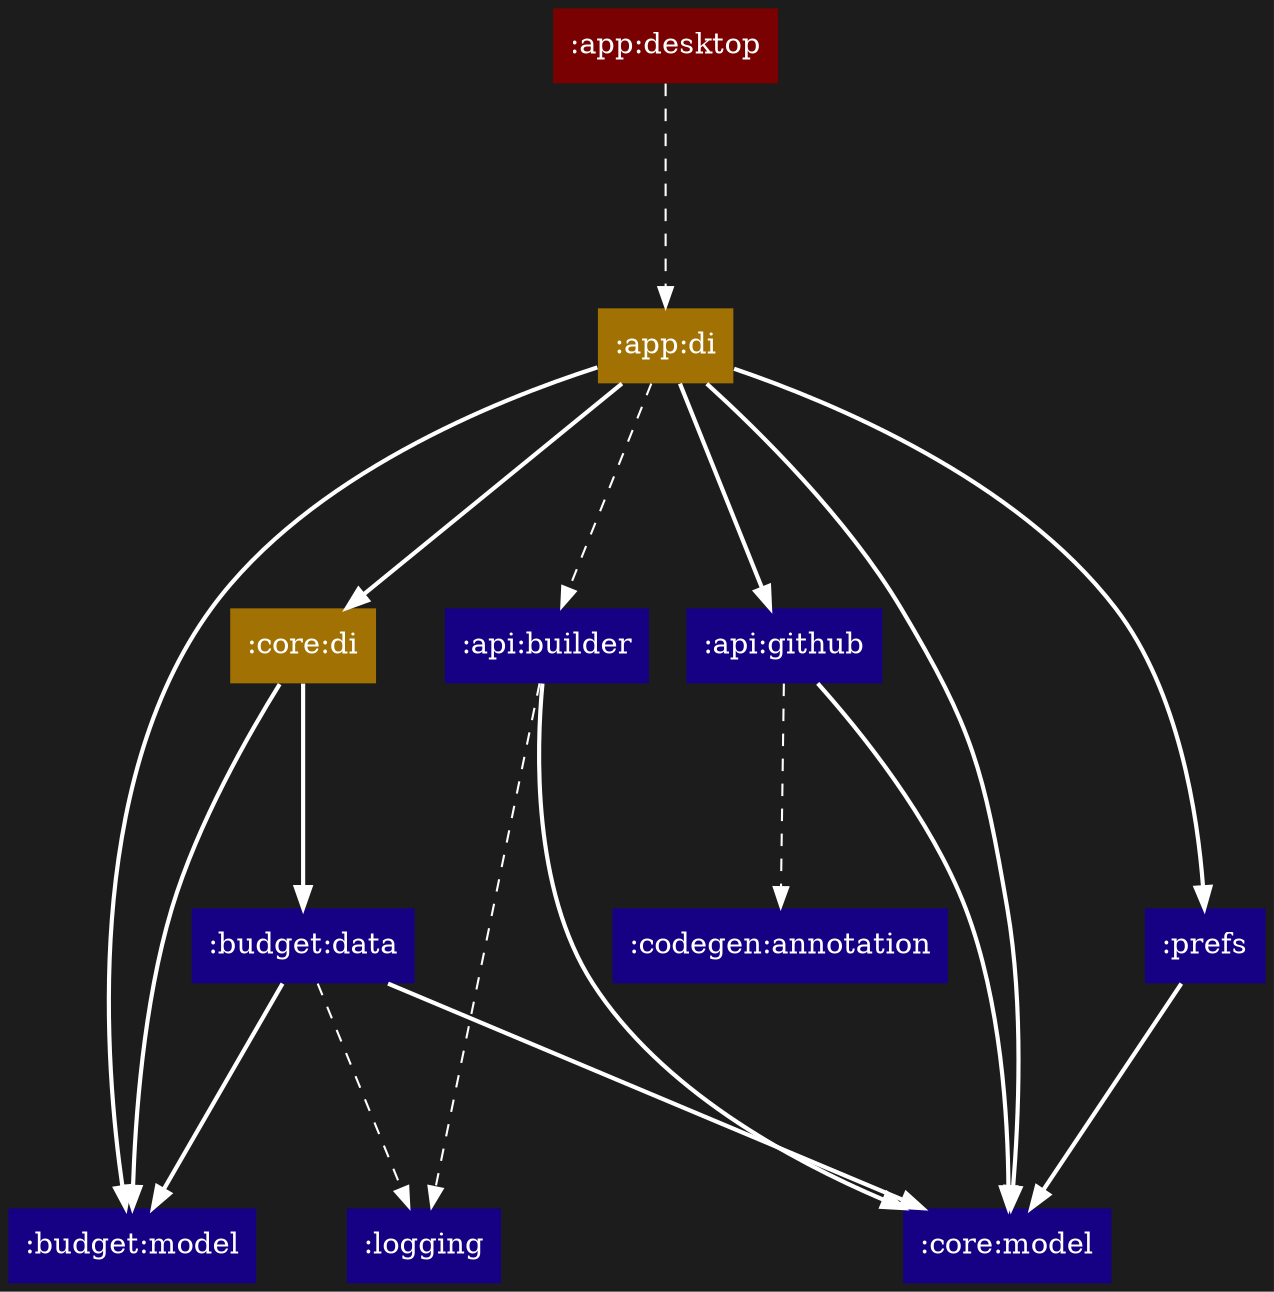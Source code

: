 digraph {
  edge [arrowhead="normal",color="white"]
  graph [layout="dot",bgcolor="#1c1c1c",rankdir="TB",ranksep="1.5"]
  node [shape="box",style="filled",fontcolor="white",color="transparent"]
  ":api:builder" [fillcolor="#160185"]
  ":api:github" [fillcolor="#160185"]
  ":app:desktop" [fillcolor="#7a0101"]
  ":app:di" [fillcolor="#a17103"]
  ":budget:data" [fillcolor="#160185"]
  ":budget:model" [fillcolor="#160185"]
  ":codegen:annotation" [fillcolor="#160185"]
  ":core:di" [fillcolor="#a17103"]
  ":core:model" [fillcolor="#160185"]
  ":logging" [fillcolor="#160185"]
  ":prefs" [fillcolor="#160185"]
  ":api:builder" -> ":core:model" [style="bold"]
  ":api:builder" -> ":logging" [style="dashed"]
  ":api:github" -> ":codegen:annotation" [style="dashed"]
  ":api:github" -> ":core:model" [style="bold"]
  ":app:desktop" -> ":app:di" [style="dashed"]
  ":app:di" -> ":api:builder" [style="dashed"]
  ":app:di" -> ":api:github" [style="bold"]
  ":app:di" -> ":budget:model" [style="bold"]
  ":app:di" -> ":core:di" [style="bold"]
  ":app:di" -> ":core:model" [style="bold"]
  ":app:di" -> ":prefs" [style="bold"]
  ":budget:data" -> ":budget:model" [style="bold"]
  ":budget:data" -> ":core:model" [style="bold"]
  ":budget:data" -> ":logging" [style="dashed"]
  ":core:di" -> ":budget:data" [style="bold"]
  ":core:di" -> ":budget:model" [style="bold"]
  ":prefs" -> ":core:model" [style="bold"]
}

